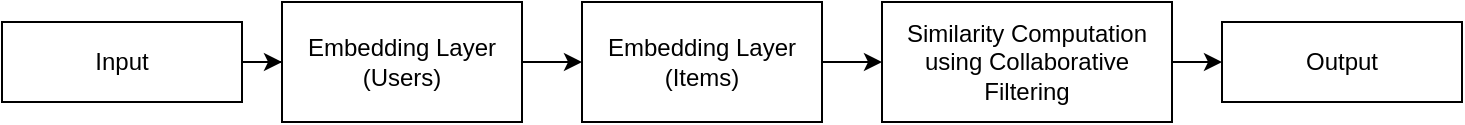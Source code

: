 <mxfile version="24.2.2" type="device">
  <diagram name="Page-1" id="G0juPRdY2a4iCdVf76B9">
    <mxGraphModel dx="1042" dy="569" grid="1" gridSize="10" guides="1" tooltips="1" connect="1" arrows="1" fold="1" page="1" pageScale="1" pageWidth="850" pageHeight="1100" math="0" shadow="0">
      <root>
        <mxCell id="0" />
        <mxCell id="1" parent="0" />
        <mxCell id="ccgeggSn528R6flUzLnC-8" value="" style="edgeStyle=orthogonalEdgeStyle;rounded=0;orthogonalLoop=1;jettySize=auto;html=1;" parent="1" source="ccgeggSn528R6flUzLnC-1" target="ccgeggSn528R6flUzLnC-2" edge="1">
          <mxGeometry relative="1" as="geometry" />
        </mxCell>
        <mxCell id="ccgeggSn528R6flUzLnC-1" value="Input" style="rounded=0;whiteSpace=wrap;html=1;" parent="1" vertex="1">
          <mxGeometry x="40" y="140" width="120" height="40" as="geometry" />
        </mxCell>
        <mxCell id="ccgeggSn528R6flUzLnC-9" value="" style="edgeStyle=orthogonalEdgeStyle;rounded=0;orthogonalLoop=1;jettySize=auto;html=1;" parent="1" source="ccgeggSn528R6flUzLnC-2" target="ccgeggSn528R6flUzLnC-3" edge="1">
          <mxGeometry relative="1" as="geometry" />
        </mxCell>
        <mxCell id="ccgeggSn528R6flUzLnC-2" value="Embedding Layer&lt;div&gt;(Users)&lt;/div&gt;" style="rounded=0;whiteSpace=wrap;html=1;" parent="1" vertex="1">
          <mxGeometry x="180" y="130" width="120" height="60" as="geometry" />
        </mxCell>
        <mxCell id="ccgeggSn528R6flUzLnC-10" value="" style="edgeStyle=orthogonalEdgeStyle;rounded=0;orthogonalLoop=1;jettySize=auto;html=1;" parent="1" source="ccgeggSn528R6flUzLnC-3" target="ccgeggSn528R6flUzLnC-4" edge="1">
          <mxGeometry relative="1" as="geometry" />
        </mxCell>
        <mxCell id="ccgeggSn528R6flUzLnC-3" value="Embedding Layer&lt;div&gt;(Items)&lt;/div&gt;" style="rounded=0;whiteSpace=wrap;html=1;" parent="1" vertex="1">
          <mxGeometry x="330" y="130" width="120" height="60" as="geometry" />
        </mxCell>
        <mxCell id="ccgeggSn528R6flUzLnC-12" value="" style="edgeStyle=orthogonalEdgeStyle;rounded=0;orthogonalLoop=1;jettySize=auto;html=1;" parent="1" source="ccgeggSn528R6flUzLnC-4" target="ccgeggSn528R6flUzLnC-5" edge="1">
          <mxGeometry relative="1" as="geometry" />
        </mxCell>
        <mxCell id="ccgeggSn528R6flUzLnC-4" value="Similarity Computation using Collaborative Filtering" style="rounded=0;whiteSpace=wrap;html=1;" parent="1" vertex="1">
          <mxGeometry x="480" y="130" width="145" height="60" as="geometry" />
        </mxCell>
        <mxCell id="ccgeggSn528R6flUzLnC-5" value="Output" style="rounded=0;whiteSpace=wrap;html=1;" parent="1" vertex="1">
          <mxGeometry x="650" y="140" width="120" height="40" as="geometry" />
        </mxCell>
      </root>
    </mxGraphModel>
  </diagram>
</mxfile>
